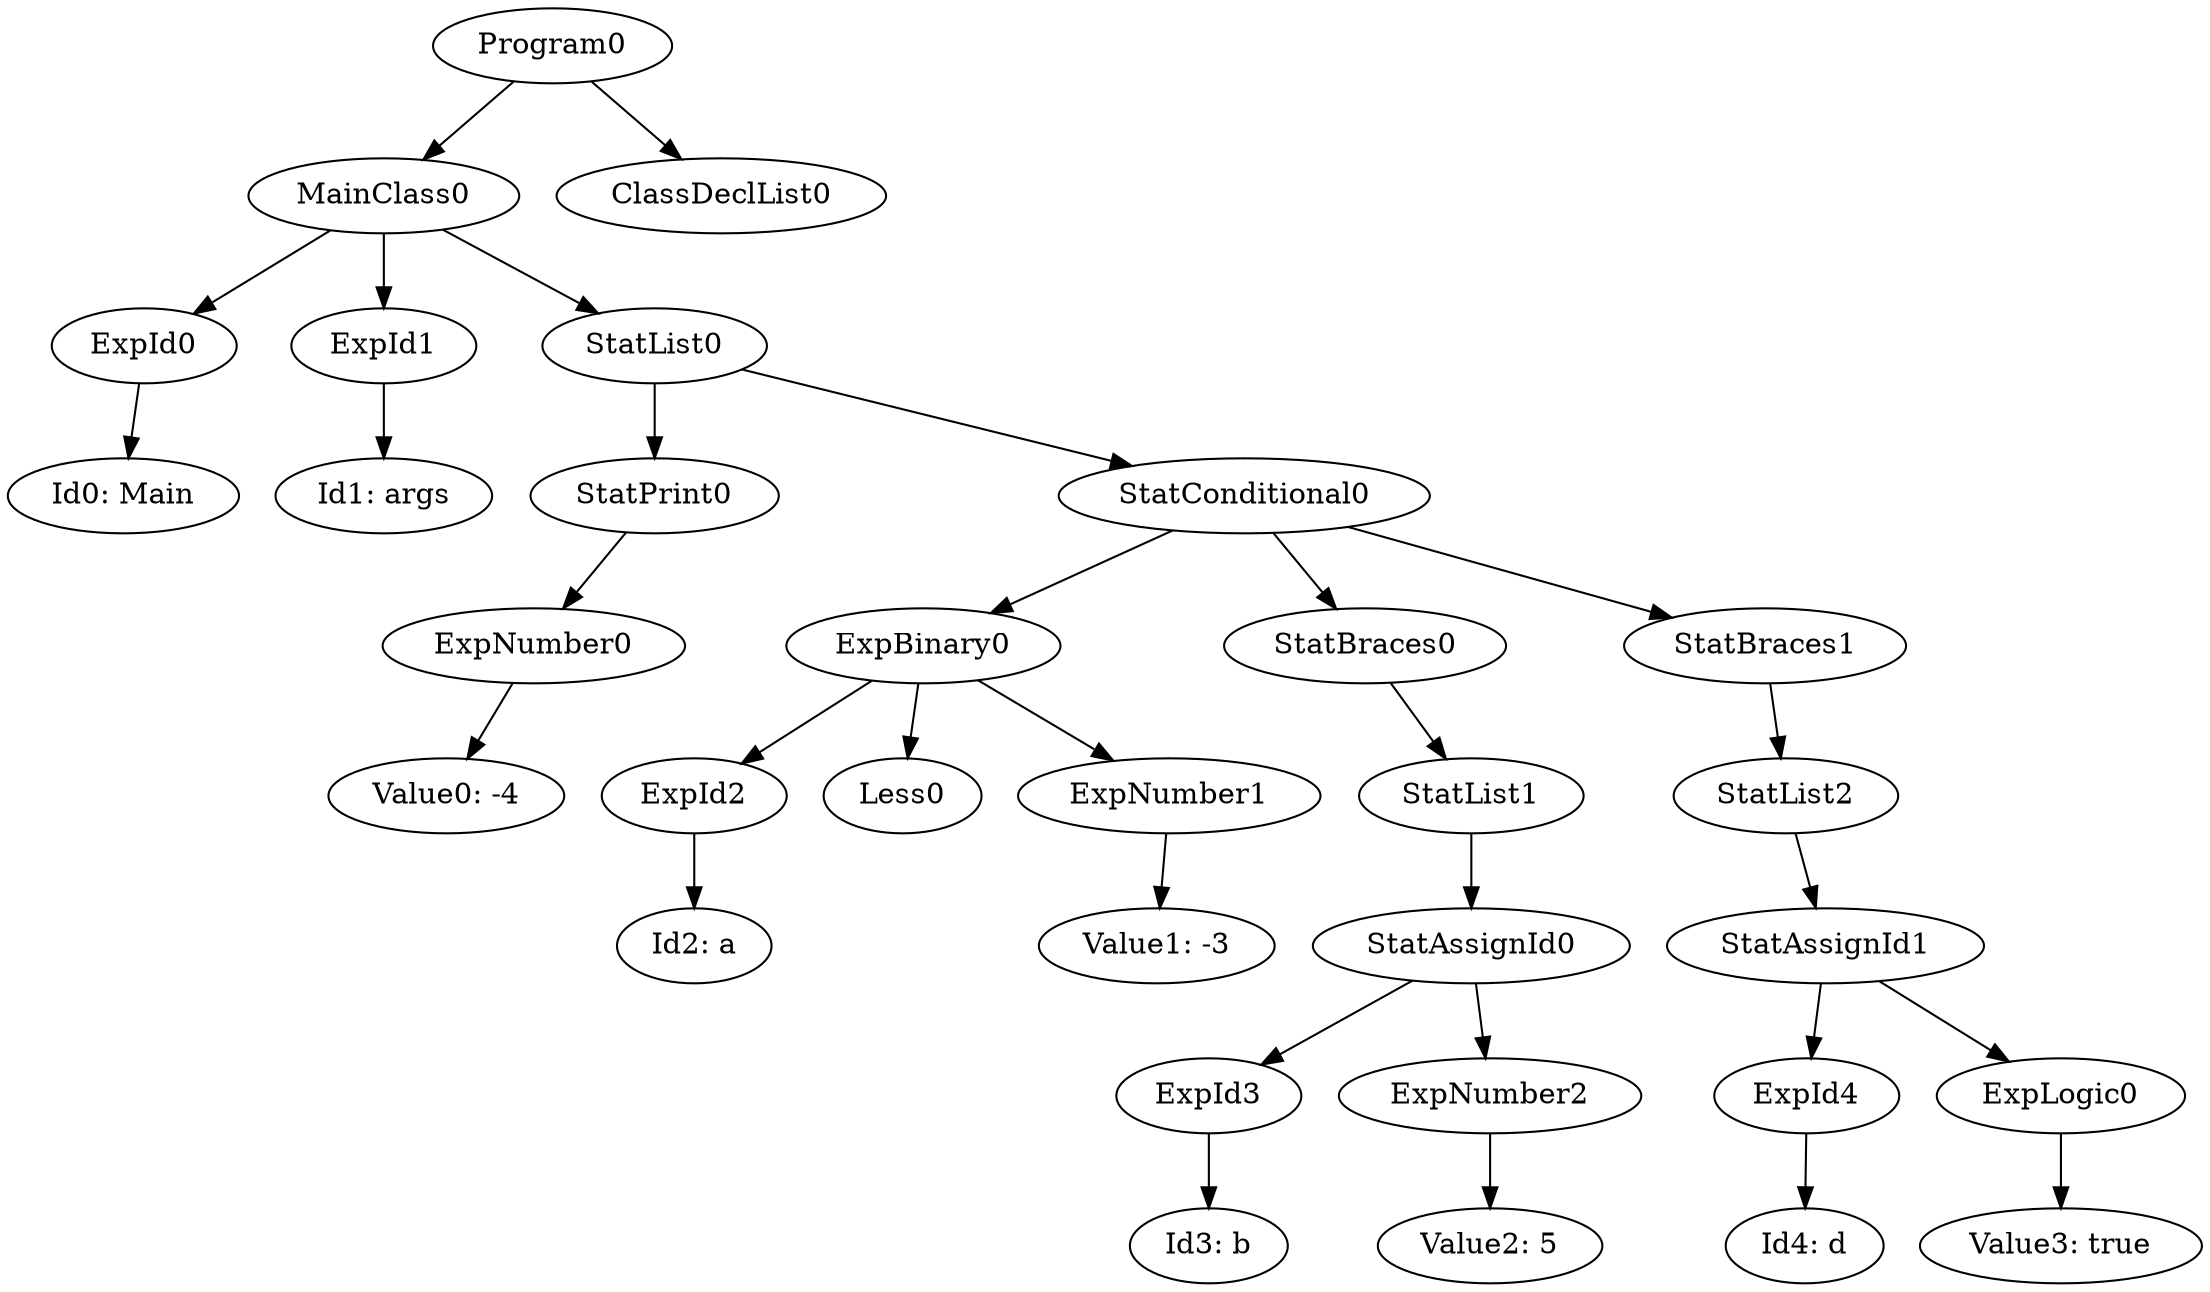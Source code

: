 digraph {
	ordering = out;
	Program0 -> MainClass0;
	Program0 -> ClassDeclList0;
	StatBraces1 -> StatList2;
	StatList2 -> StatAssignId1;
	ExpId4 -> "Id4: d";
	StatBraces0 -> StatList1;
	StatAssignId1 -> ExpId4;
	StatAssignId1 -> ExpLogic0;
	StatList1 -> StatAssignId0;
	ExpId3 -> "Id3: b";
	ExpNumber0 -> "Value0: -4";
	ExpNumber2 -> "Value2: 5";
	ExpBinary0 -> ExpId2;
	ExpBinary0 -> Less0;
	ExpBinary0 -> ExpNumber1;
	StatAssignId0 -> ExpId3;
	StatAssignId0 -> ExpNumber2;
	ExpNumber1 -> "Value1: -3";
	ExpId1 -> "Id1: args";
	ExpId0 -> "Id0: Main";
	MainClass0 -> ExpId0;
	MainClass0 -> ExpId1;
	MainClass0 -> StatList0;
	StatPrint0 -> ExpNumber0;
	ExpLogic0 -> "Value3: true";
	StatList0 -> StatPrint0;
	StatList0 -> StatConditional0;
	ExpId2 -> "Id2: a";
	StatConditional0 -> ExpBinary0;
	StatConditional0 -> StatBraces0;
	StatConditional0 -> StatBraces1;
}

